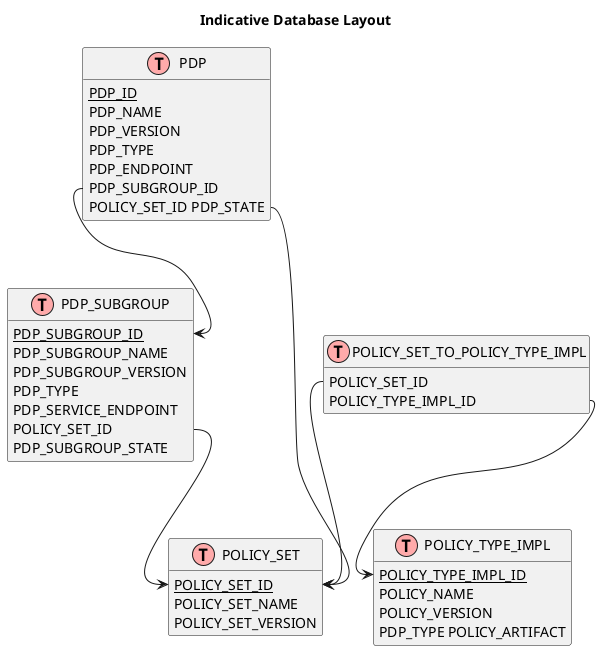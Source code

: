 @startuml

title Indicative Database Layout

!define table(x) class x << (T,#FFAAAA) >>
!define primary_key(x) <u>x</u>
hide methods
hide stereotypes

table(PDP_SUBGROUP) {
  primary_key(PDP_SUBGROUP_ID)
  PDP_SUBGROUP_NAME
  PDP_SUBGROUP_VERSION
  PDP_TYPE
  PDP_SERVICE_ENDPOINT
  POLICY_SET_ID
  PDP_SUBGROUP_STATE
}

table(PDP) {
  primary_key(PDP_ID)
  PDP_NAME
  PDP_VERSION
  PDP_TYPE
  PDP_ENDPOINT
  PDP_SUBGROUP_ID
  POLICY_SET_ID PDP_STATE
}

table(POLICY_SET) {
  primary_key(POLICY_SET_ID)
  POLICY_SET_NAME
  POLICY_SET_VERSION
}

table(POLICY_TYPE_IMPL) {
  primary_key(POLICY_TYPE_IMPL_ID)
  POLICY_NAME
  POLICY_VERSION
  PDP_TYPE POLICY_ARTIFACT
}

table(POLICY_SET_TO_POLICY_TYPE_IMPL) {
  POLICY_SET_ID
  POLICY_TYPE_IMPL_ID
}

PDP_SUBGROUP::POLICY_SET_ID --> POLICY_SET::POLICY_SET_ID
PDP::PDP_SUBGROUP_ID --> PDP_SUBGROUP::PDP_SUBGROUP_ID
PDP::POLICY_SET_ID --> POLICY_SET::POLICY_SET_ID
POLICY_SET_TO_POLICY_TYPE_IMPL::POLICY_SET_ID --> POLICY_SET::POLICY_SET_ID
POLICY_SET_TO_POLICY_TYPE_IMPL::POLICY_TYPE_IMPL_ID --> POLICY_TYPE_IMPL::POLICY_TYPE_IMPL_ID

@enduml